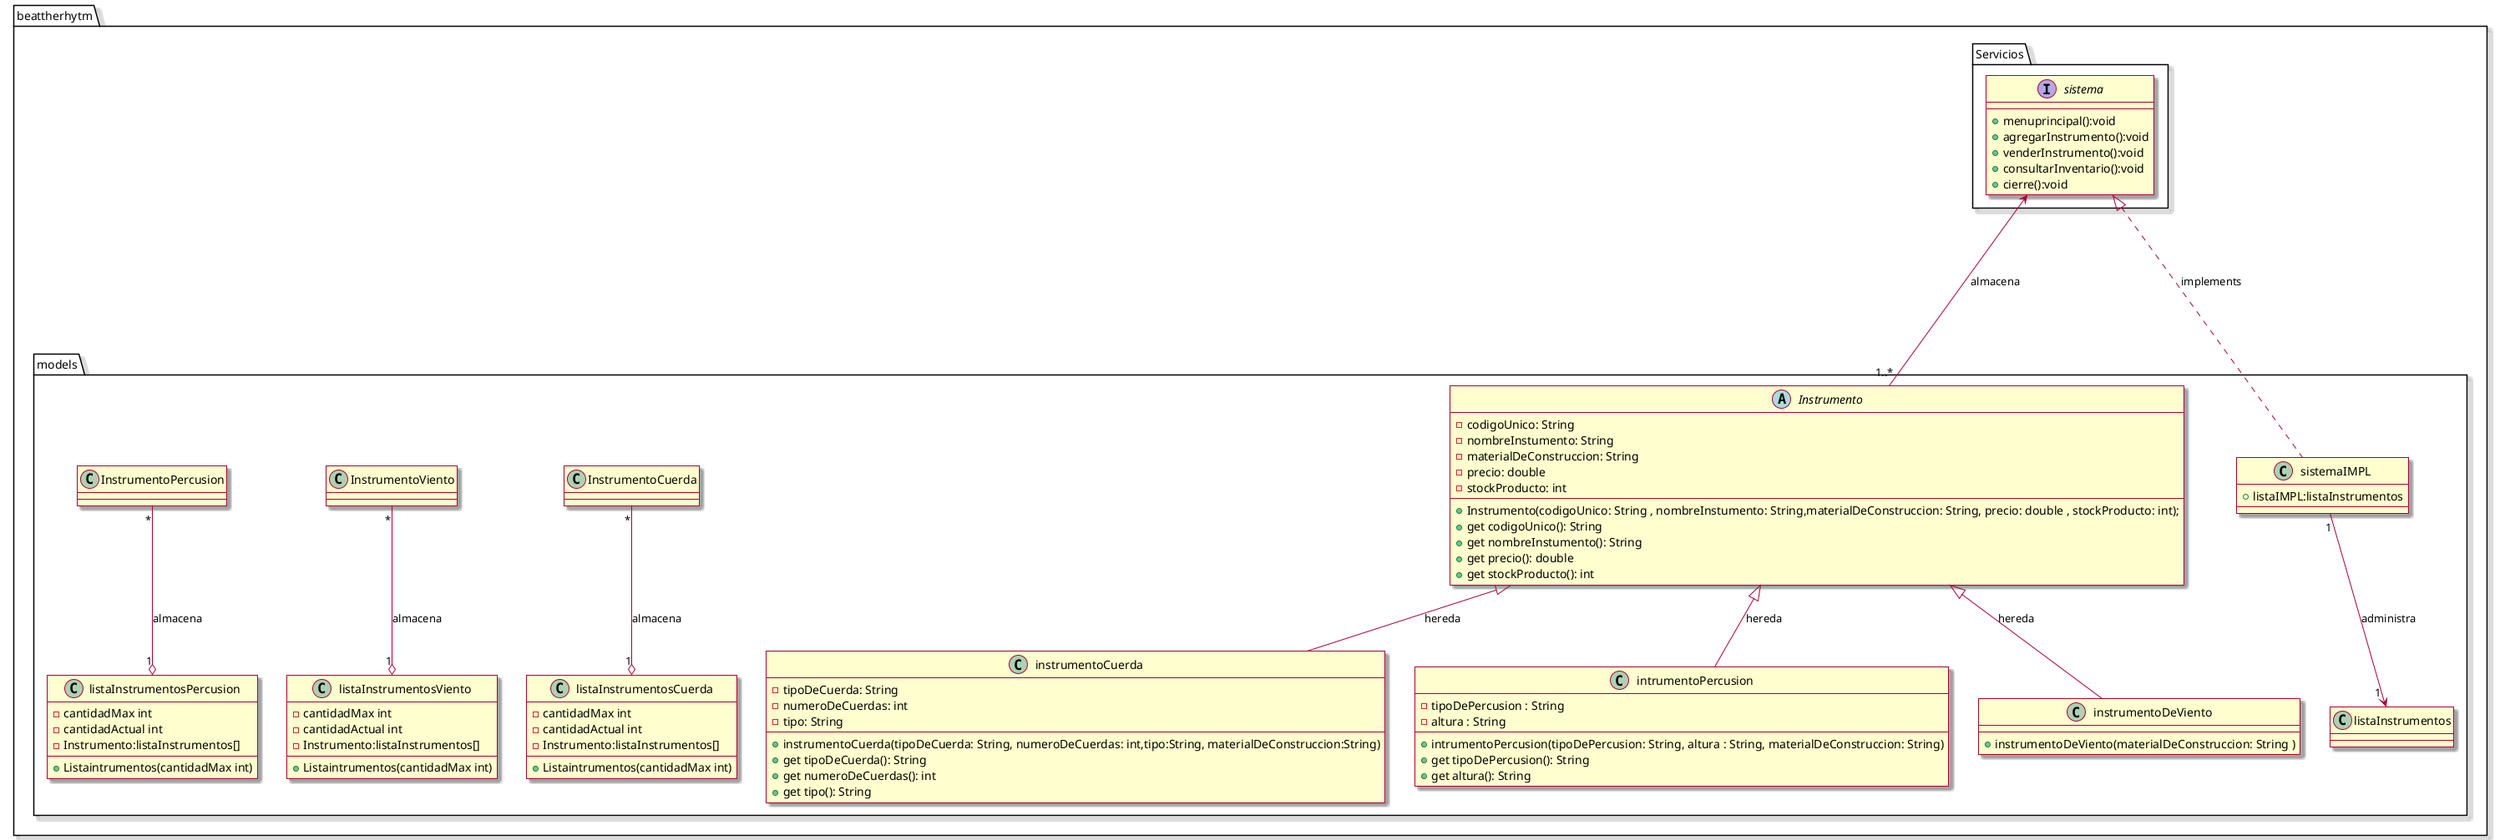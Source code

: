 @startuml
skin rose

package beattherhytm{

package Servicios {
interface sistema{
+menuprincipal():void
+agregarInstrumento():void
+venderInstrumento():void
+consultarInventario():void
+cierre():void
}
}
package models{
abstract Instrumento{
- codigoUnico: String
- nombreInstumento: String
- materialDeConstruccion: String
- precio: double
- stockProducto: int
+Instrumento(codigoUnico: String , nombreInstumento: String,materialDeConstruccion: String, precio: double , stockProducto: int);
+get codigoUnico(): String
+get nombreInstumento(): String
+get precio(): double
+get stockProducto(): int
}
class instrumentoCuerda{
- tipoDeCuerda: String
- numeroDeCuerdas: int
- tipo: String

+instrumentoCuerda(tipoDeCuerda: String, numeroDeCuerdas: int,tipo:String, materialDeConstruccion:String)
+get tipoDeCuerda(): String
+get numeroDeCuerdas(): int
+get tipo(): String
}
class intrumentoPercusion{
- tipoDePercusion : String
- altura : String
+intrumentoPercusion(tipoDePercusion: String, altura : String, materialDeConstruccion: String)
+get tipoDePercusion(): String
+get altura(): String
}
class instrumentoDeViento{
+instrumentoDeViento(materialDeConstruccion: String )
}
class sistemaIMPL{
+ listaIMPL:listaInstrumentos
}
class listaInstrumentosCuerda{
- cantidadMax int
- cantidadActual int
- Instrumento:listaInstrumentos[]
+ Listaintrumentos(cantidadMax int)
}

class listaInstrumentosViento{
- cantidadMax int
- cantidadActual int
- Instrumento:listaInstrumentos[]
+ Listaintrumentos(cantidadMax int)

}
class listaInstrumentosPercusion {
- cantidadMax int
- cantidadActual int
- Instrumento:listaInstrumentos[]
+ Listaintrumentos(cantidadMax int)

}
Instrumento <|-- instrumentoDeViento:hereda
Instrumento <|-- intrumentoPercusion :hereda
Instrumento <|-- instrumentoCuerda: hereda
InstrumentoCuerda "*" --o "1" listaInstrumentosCuerda: almacena
InstrumentoViento "*" --o "1" listaInstrumentosViento: almacena
InstrumentoPercusion "*" --o "1" listaInstrumentosPercusion: almacena
sistemaIMPL "1" --> "1 "listaInstrumentos : administra
}
sistema <-- "1..*" Instrumento: almacena
sistema <|--.. sistemaIMPL: implements
}

@enduml